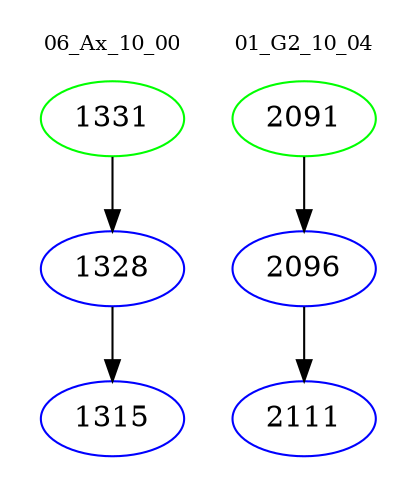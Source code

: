 digraph{
subgraph cluster_0 {
color = white
label = "06_Ax_10_00";
fontsize=10;
T0_1331 [label="1331", color="green"]
T0_1331 -> T0_1328 [color="black"]
T0_1328 [label="1328", color="blue"]
T0_1328 -> T0_1315 [color="black"]
T0_1315 [label="1315", color="blue"]
}
subgraph cluster_1 {
color = white
label = "01_G2_10_04";
fontsize=10;
T1_2091 [label="2091", color="green"]
T1_2091 -> T1_2096 [color="black"]
T1_2096 [label="2096", color="blue"]
T1_2096 -> T1_2111 [color="black"]
T1_2111 [label="2111", color="blue"]
}
}
